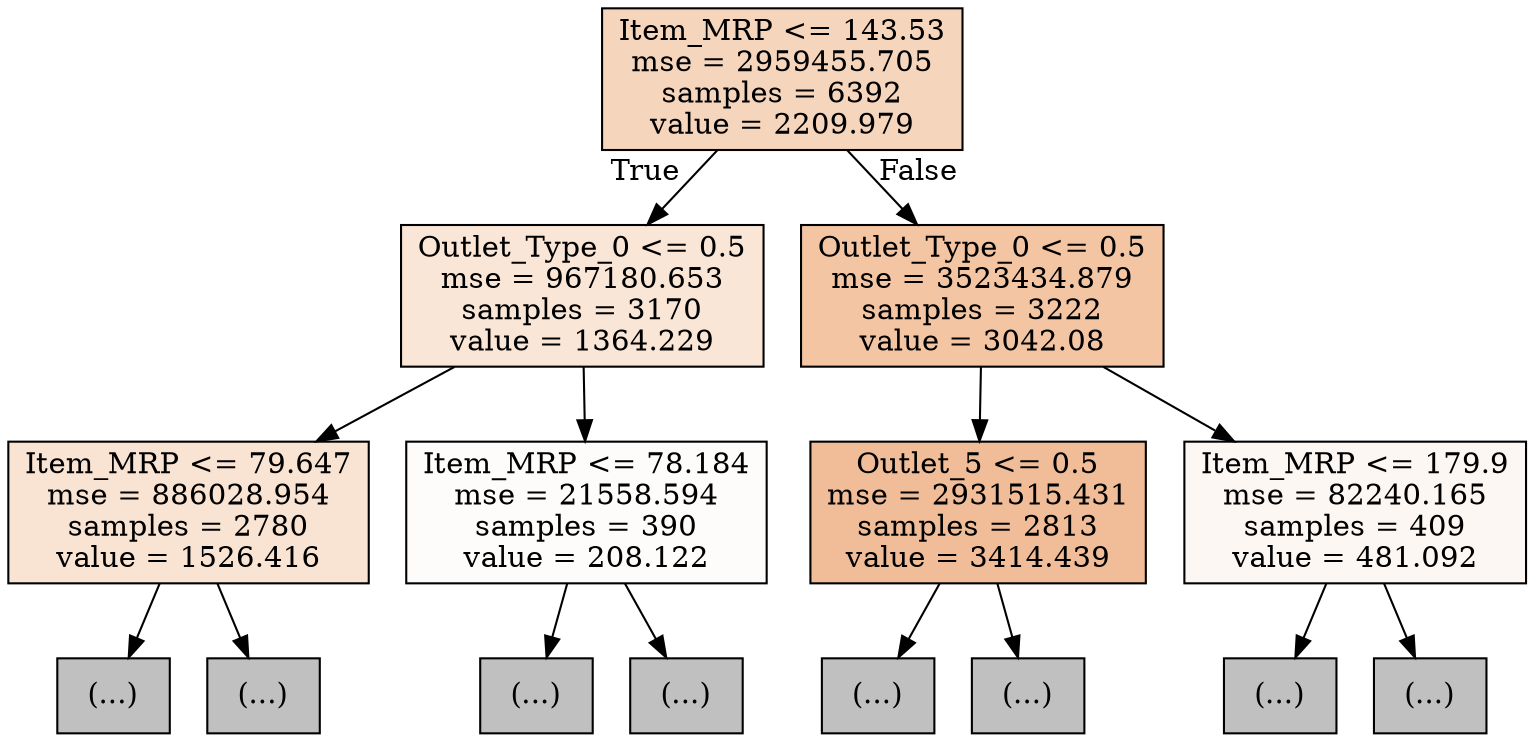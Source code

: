 digraph Tree {
node [shape=box, style="filled", color="black"] ;
0 [label="Item_MRP <= 143.53\nmse = 2959455.705\nsamples = 6392\nvalue = 2209.979", fillcolor="#f6d5bd"] ;
1 [label="Outlet_Type_0 <= 0.5\nmse = 967180.653\nsamples = 3170\nvalue = 1364.229", fillcolor="#fae6d7"] ;
0 -> 1 [labeldistance=2.5, labelangle=45, headlabel="True"] ;
2 [label="Item_MRP <= 79.647\nmse = 886028.954\nsamples = 2780\nvalue = 1526.416", fillcolor="#f9e3d2"] ;
1 -> 2 ;
3 [label="(...)", fillcolor="#C0C0C0"] ;
2 -> 3 ;
10 [label="(...)", fillcolor="#C0C0C0"] ;
2 -> 10 ;
17 [label="Item_MRP <= 78.184\nmse = 21558.594\nsamples = 390\nvalue = 208.122", fillcolor="#fefcfb"] ;
1 -> 17 ;
18 [label="(...)", fillcolor="#C0C0C0"] ;
17 -> 18 ;
25 [label="(...)", fillcolor="#C0C0C0"] ;
17 -> 25 ;
32 [label="Outlet_Type_0 <= 0.5\nmse = 3523434.879\nsamples = 3222\nvalue = 3042.08", fillcolor="#f3c5a3"] ;
0 -> 32 [labeldistance=2.5, labelangle=-45, headlabel="False"] ;
33 [label="Outlet_5 <= 0.5\nmse = 2931515.431\nsamples = 2813\nvalue = 3414.439", fillcolor="#f1bd98"] ;
32 -> 33 ;
34 [label="(...)", fillcolor="#C0C0C0"] ;
33 -> 34 ;
41 [label="(...)", fillcolor="#C0C0C0"] ;
33 -> 41 ;
48 [label="Item_MRP <= 179.9\nmse = 82240.165\nsamples = 409\nvalue = 481.092", fillcolor="#fdf7f3"] ;
32 -> 48 ;
49 [label="(...)", fillcolor="#C0C0C0"] ;
48 -> 49 ;
56 [label="(...)", fillcolor="#C0C0C0"] ;
48 -> 56 ;
}
